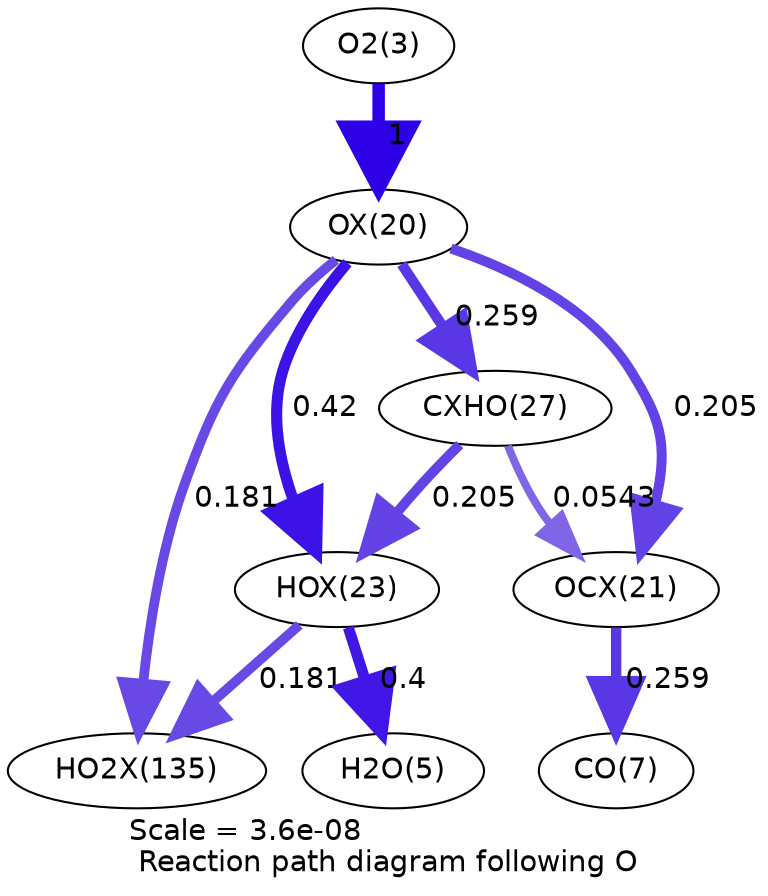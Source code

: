 digraph reaction_paths {
center=1;
s5 -> s23[fontname="Helvetica", penwidth=6, arrowsize=3, color="0.7, 1.5, 0.9"
, label=" 1"];
s23 -> s26[fontname="Helvetica", penwidth=5.35, arrowsize=2.67, color="0.7, 0.92, 0.9"
, label=" 0.42"];
s23 -> s29[fontname="Helvetica", penwidth=4.98, arrowsize=2.49, color="0.7, 0.759, 0.9"
, label=" 0.259"];
s23 -> s24[fontname="Helvetica", penwidth=4.8, arrowsize=2.4, color="0.7, 0.705, 0.9"
, label=" 0.205"];
s23 -> s38[fontname="Helvetica", penwidth=4.71, arrowsize=2.35, color="0.7, 0.681, 0.9"
, label=" 0.181"];
s26 -> s7[fontname="Helvetica", penwidth=5.31, arrowsize=2.65, color="0.7, 0.9, 0.9"
, label=" 0.4"];
s29 -> s26[fontname="Helvetica", penwidth=4.8, arrowsize=2.4, color="0.7, 0.705, 0.9"
, label=" 0.205"];
s26 -> s38[fontname="Helvetica", penwidth=4.71, arrowsize=2.35, color="0.7, 0.681, 0.9"
, label=" 0.181"];
s29 -> s24[fontname="Helvetica", penwidth=3.8, arrowsize=1.9, color="0.7, 0.554, 0.9"
, label=" 0.0543"];
s24 -> s9[fontname="Helvetica", penwidth=4.98, arrowsize=2.49, color="0.7, 0.759, 0.9"
, label=" 0.259"];
s5 [ fontname="Helvetica", label="O2(3)"];
s7 [ fontname="Helvetica", label="H2O(5)"];
s9 [ fontname="Helvetica", label="CO(7)"];
s23 [ fontname="Helvetica", label="OX(20)"];
s24 [ fontname="Helvetica", label="OCX(21)"];
s26 [ fontname="Helvetica", label="HOX(23)"];
s29 [ fontname="Helvetica", label="CXHO(27)"];
s38 [ fontname="Helvetica", label="HO2X(135)"];
 label = "Scale = 3.6e-08\l Reaction path diagram following O";
 fontname = "Helvetica";
}
